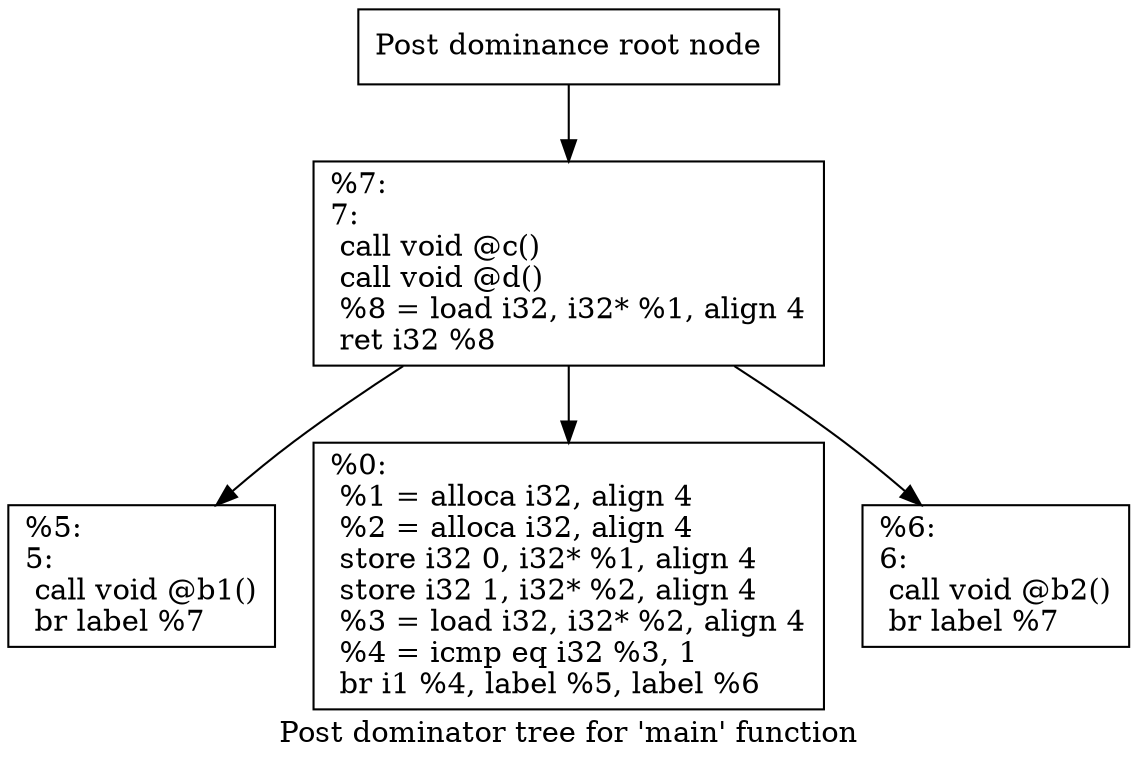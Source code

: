 digraph "Post dominator tree for 'main' function" {
	label="Post dominator tree for 'main' function";

	Node0x14803c0 [shape=record,label="{Post dominance root node}"];
	Node0x14803c0 -> Node0x1480210;
	Node0x1480210 [shape=record,label="{%7:\l7:                                                \l  call void @c()\l  call void @d()\l  %8 = load i32, i32* %1, align 4\l  ret i32 %8\l}"];
	Node0x1480210 -> Node0x14812c0;
	Node0x1480210 -> Node0x1481300;
	Node0x1480210 -> Node0x1481340;
	Node0x14812c0 [shape=record,label="{%5:\l5:                                                \l  call void @b1()\l  br label %7\l}"];
	Node0x1481300 [shape=record,label="{%0:\l  %1 = alloca i32, align 4\l  %2 = alloca i32, align 4\l  store i32 0, i32* %1, align 4\l  store i32 1, i32* %2, align 4\l  %3 = load i32, i32* %2, align 4\l  %4 = icmp eq i32 %3, 1\l  br i1 %4, label %5, label %6\l}"];
	Node0x1481340 [shape=record,label="{%6:\l6:                                                \l  call void @b2()\l  br label %7\l}"];
}

